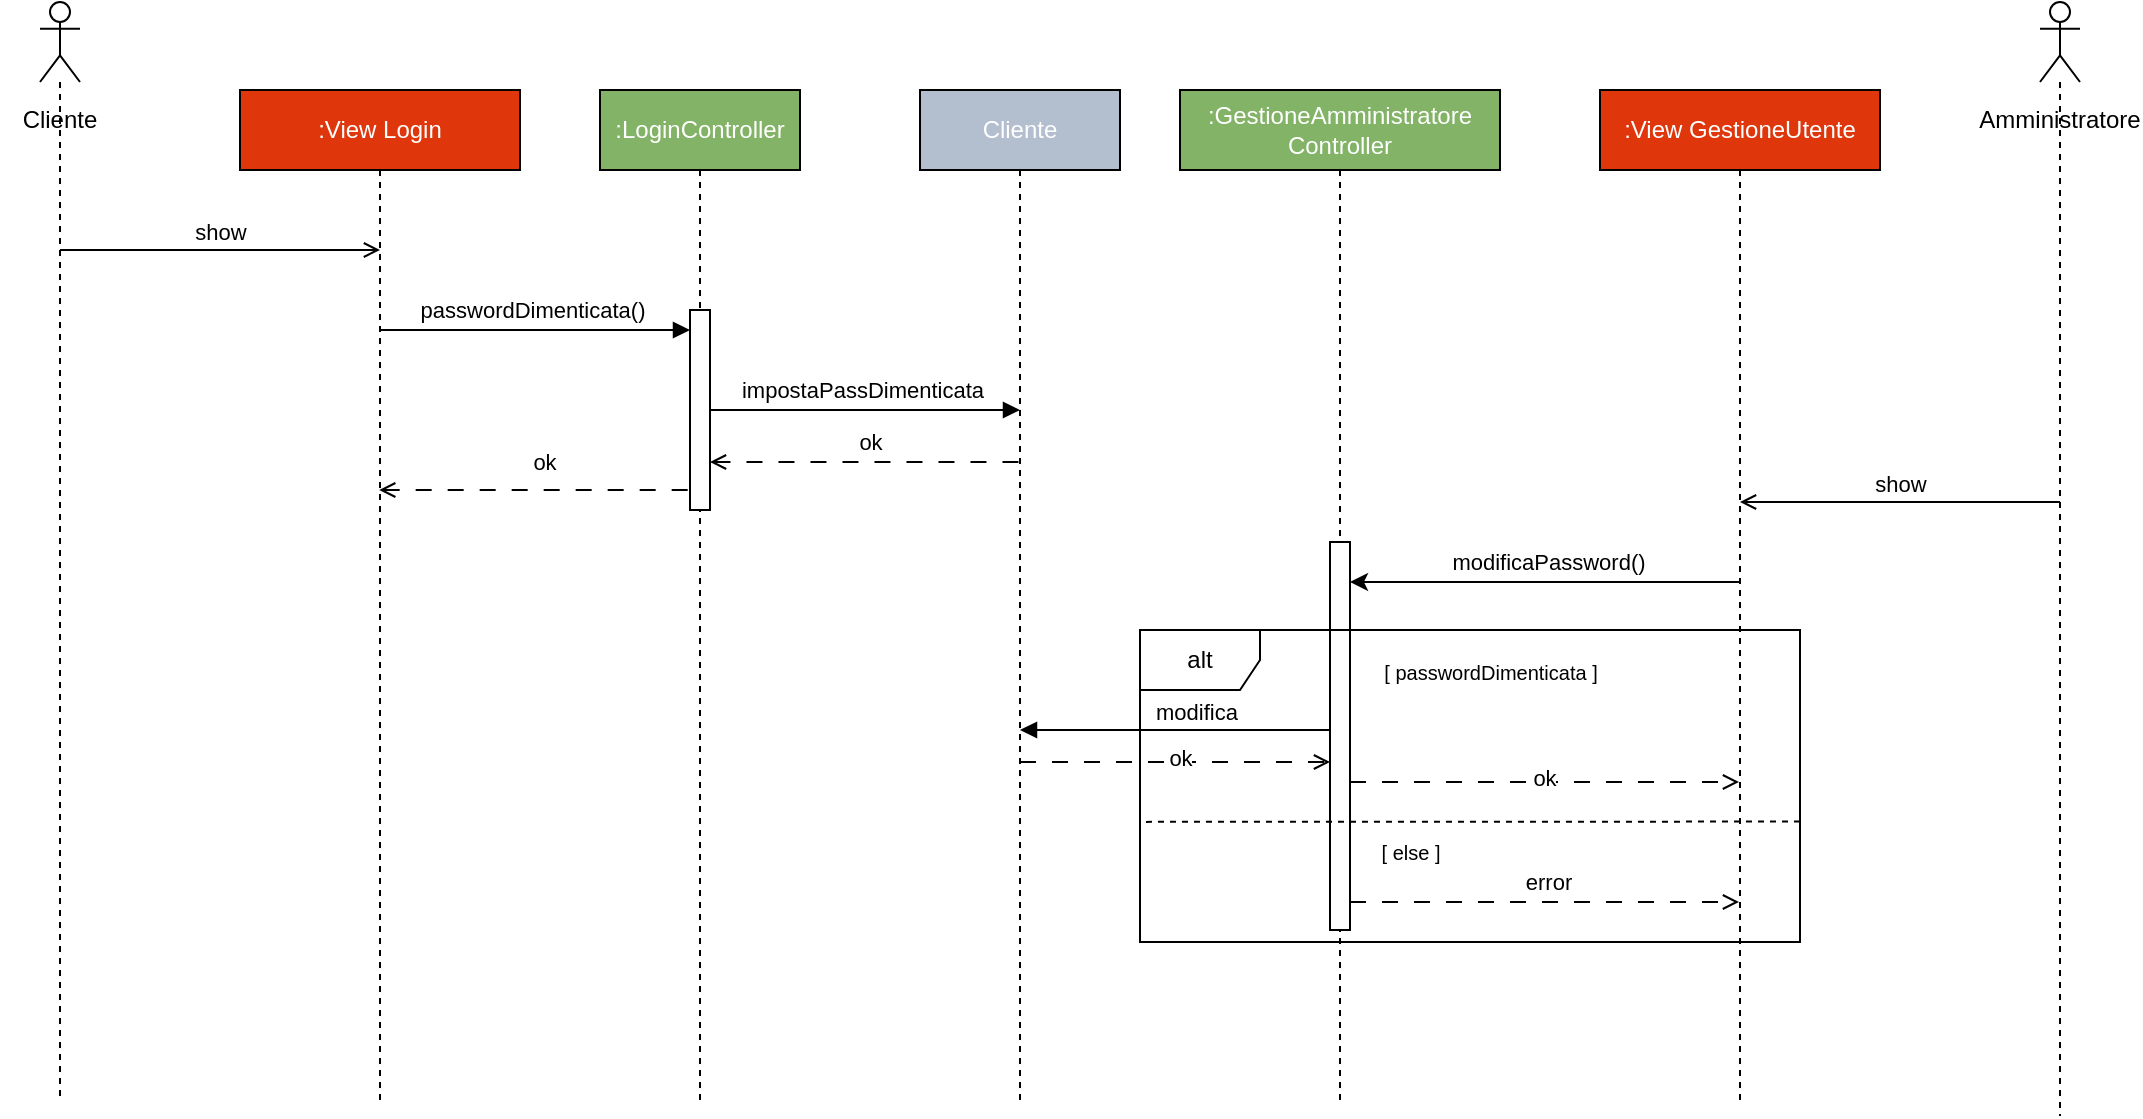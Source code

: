 <mxfile version="22.0.3" type="device">
  <diagram name="Pagina-1" id="iLGsT-EXB_Njq5UUJ8q3">
    <mxGraphModel dx="1111" dy="931" grid="1" gridSize="10" guides="1" tooltips="1" connect="1" arrows="1" fold="1" page="1" pageScale="1" pageWidth="1169" pageHeight="827" math="0" shadow="0">
      <root>
        <mxCell id="0" />
        <mxCell id="1" parent="0" />
        <mxCell id="SdENU2XEwVCzVunbPMaX-1" value="" style="shape=umlLifeline;perimeter=lifelinePerimeter;whiteSpace=wrap;html=1;container=1;dropTarget=0;collapsible=0;recursiveResize=0;outlineConnect=0;portConstraint=eastwest;newEdgeStyle={&quot;curved&quot;:0,&quot;rounded&quot;:0};participant=umlActor;" parent="1" vertex="1">
          <mxGeometry x="70" y="130" width="20" height="550" as="geometry" />
        </mxCell>
        <mxCell id="SdENU2XEwVCzVunbPMaX-2" value="Cliente" style="text;strokeColor=none;align=center;fillColor=none;html=1;verticalAlign=middle;whiteSpace=wrap;rounded=0;" parent="1" vertex="1">
          <mxGeometry x="50" y="174" width="60" height="30" as="geometry" />
        </mxCell>
        <mxCell id="SdENU2XEwVCzVunbPMaX-3" value=":View Login" style="shape=umlLifeline;perimeter=lifelinePerimeter;whiteSpace=wrap;html=1;container=1;dropTarget=0;collapsible=0;recursiveResize=0;outlineConnect=0;portConstraint=eastwest;newEdgeStyle={&quot;curved&quot;:0,&quot;rounded&quot;:0};fillColor=#E0360B;strokeColor=#000000;fontColor=#FFFFFF;" parent="1" vertex="1">
          <mxGeometry x="170" y="174" width="140" height="506" as="geometry" />
        </mxCell>
        <mxCell id="SdENU2XEwVCzVunbPMaX-4" value=":LoginController" style="shape=umlLifeline;perimeter=lifelinePerimeter;whiteSpace=wrap;html=1;container=1;dropTarget=0;collapsible=0;recursiveResize=0;outlineConnect=0;portConstraint=eastwest;newEdgeStyle={&quot;curved&quot;:0,&quot;rounded&quot;:0};fillColor=#82b366;strokeColor=#000000;fontColor=#FFFFFF;" parent="1" vertex="1">
          <mxGeometry x="350" y="174" width="100" height="506" as="geometry" />
        </mxCell>
        <mxCell id="SdENU2XEwVCzVunbPMaX-36" value="" style="html=1;points=[[0,0,0,0,5],[0,1,0,0,-5],[1,0,0,0,5],[1,1,0,0,-5]];perimeter=orthogonalPerimeter;outlineConnect=0;targetShapes=umlLifeline;portConstraint=eastwest;newEdgeStyle={&quot;curved&quot;:0,&quot;rounded&quot;:0};" parent="SdENU2XEwVCzVunbPMaX-4" vertex="1">
          <mxGeometry x="45" y="110" width="10" height="100" as="geometry" />
        </mxCell>
        <mxCell id="SdENU2XEwVCzVunbPMaX-9" value="show" style="html=1;verticalAlign=bottom;endArrow=open;curved=0;rounded=0;endFill=0;startArrow=none;startFill=0;" parent="1" source="SdENU2XEwVCzVunbPMaX-1" edge="1">
          <mxGeometry width="80" relative="1" as="geometry">
            <mxPoint x="90" y="254" as="sourcePoint" />
            <mxPoint x="240" y="254" as="targetPoint" />
          </mxGeometry>
        </mxCell>
        <mxCell id="SdENU2XEwVCzVunbPMaX-10" value="" style="html=1;verticalAlign=bottom;endArrow=block;curved=0;rounded=0;" parent="1" target="SdENU2XEwVCzVunbPMaX-36" edge="1">
          <mxGeometry width="80" relative="1" as="geometry">
            <mxPoint x="240" y="294" as="sourcePoint" />
            <mxPoint x="385" y="294" as="targetPoint" />
          </mxGeometry>
        </mxCell>
        <mxCell id="SdENU2XEwVCzVunbPMaX-11" value="passwordDimenticata()" style="edgeLabel;html=1;align=center;verticalAlign=middle;resizable=0;points=[];" parent="SdENU2XEwVCzVunbPMaX-10" vertex="1" connectable="0">
          <mxGeometry x="0.135" y="3" relative="1" as="geometry">
            <mxPoint x="-12" y="-7" as="offset" />
          </mxGeometry>
        </mxCell>
        <mxCell id="SdENU2XEwVCzVunbPMaX-12" value="" style="shape=umlLifeline;perimeter=lifelinePerimeter;whiteSpace=wrap;html=1;container=1;dropTarget=0;collapsible=0;recursiveResize=0;outlineConnect=0;portConstraint=eastwest;newEdgeStyle={&quot;curved&quot;:0,&quot;rounded&quot;:0};participant=umlActor;" parent="1" vertex="1">
          <mxGeometry x="1070" y="130" width="20" height="557" as="geometry" />
        </mxCell>
        <mxCell id="SdENU2XEwVCzVunbPMaX-13" value="Amministratore" style="text;strokeColor=none;align=center;fillColor=none;html=1;verticalAlign=middle;whiteSpace=wrap;rounded=0;" parent="1" vertex="1">
          <mxGeometry x="1050" y="174" width="60" height="30" as="geometry" />
        </mxCell>
        <mxCell id="SdENU2XEwVCzVunbPMaX-14" value=":GestioneAmministratore&lt;br&gt;Controller" style="shape=umlLifeline;perimeter=lifelinePerimeter;whiteSpace=wrap;html=1;container=1;dropTarget=0;collapsible=0;recursiveResize=0;outlineConnect=0;portConstraint=eastwest;newEdgeStyle={&quot;curved&quot;:0,&quot;rounded&quot;:0};fillColor=#82b366;strokeColor=#000000;fontColor=#FFFFFF;" parent="1" vertex="1">
          <mxGeometry x="640" y="174" width="160" height="506" as="geometry" />
        </mxCell>
        <mxCell id="V69bsKmTQDguON2kJHpL-1" value="" style="html=1;points=[[0,0,0,0,5],[0,1,0,0,-5],[1,0,0,0,5],[1,1,0,0,-5]];perimeter=orthogonalPerimeter;outlineConnect=0;targetShapes=umlLifeline;portConstraint=eastwest;newEdgeStyle={&quot;curved&quot;:0,&quot;rounded&quot;:0};" vertex="1" parent="SdENU2XEwVCzVunbPMaX-14">
          <mxGeometry x="75" y="226" width="10" height="194" as="geometry" />
        </mxCell>
        <mxCell id="SdENU2XEwVCzVunbPMaX-16" value="" style="html=1;verticalAlign=bottom;endArrow=none;curved=0;rounded=0;startArrow=open;startFill=0;endFill=0;dashed=1;dashPattern=8 8;" parent="1" edge="1">
          <mxGeometry width="80" relative="1" as="geometry">
            <mxPoint x="239.6" y="374" as="sourcePoint" />
            <mxPoint x="399.5" y="374.0" as="targetPoint" />
          </mxGeometry>
        </mxCell>
        <mxCell id="SdENU2XEwVCzVunbPMaX-17" value="ok" style="edgeLabel;html=1;align=center;verticalAlign=middle;resizable=0;points=[];" parent="SdENU2XEwVCzVunbPMaX-16" vertex="1" connectable="0">
          <mxGeometry x="-0.137" y="2" relative="1" as="geometry">
            <mxPoint x="13" y="-12" as="offset" />
          </mxGeometry>
        </mxCell>
        <mxCell id="SdENU2XEwVCzVunbPMaX-18" value="alt" style="shape=umlFrame;whiteSpace=wrap;html=1;pointerEvents=0;" parent="1" vertex="1">
          <mxGeometry x="620" y="444" width="330" height="156" as="geometry" />
        </mxCell>
        <mxCell id="SdENU2XEwVCzVunbPMaX-19" value="" style="html=1;verticalAlign=bottom;endArrow=none;curved=0;rounded=0;endFill=0;startArrow=classic;startFill=1;" parent="1" edge="1">
          <mxGeometry width="80" relative="1" as="geometry">
            <mxPoint x="725" y="420" as="sourcePoint" />
            <mxPoint x="919.5" y="420" as="targetPoint" />
          </mxGeometry>
        </mxCell>
        <mxCell id="SdENU2XEwVCzVunbPMaX-20" value="modificaPassword()" style="edgeLabel;html=1;align=center;verticalAlign=middle;resizable=0;points=[];" parent="SdENU2XEwVCzVunbPMaX-19" vertex="1" connectable="0">
          <mxGeometry x="0.135" y="3" relative="1" as="geometry">
            <mxPoint x="-12" y="-7" as="offset" />
          </mxGeometry>
        </mxCell>
        <mxCell id="SdENU2XEwVCzVunbPMaX-23" value="[ passwordDimenticata ]" style="text;html=1;align=center;verticalAlign=middle;resizable=0;points=[];autosize=1;fillColor=default;imageWidth=20;imageHeight=17;rounded=0;glass=0;shadow=0;sketch=1;curveFitting=1;jiggle=2;fontSize=10;" parent="1" vertex="1">
          <mxGeometry x="730" y="450" width="130" height="30" as="geometry" />
        </mxCell>
        <mxCell id="SdENU2XEwVCzVunbPMaX-24" value="" style="html=1;verticalAlign=bottom;endArrow=open;curved=0;rounded=0;startArrow=none;startFill=0;endFill=0;dashed=1;dashPattern=8 8;" parent="1" edge="1">
          <mxGeometry width="80" relative="1" as="geometry">
            <mxPoint x="725" y="520.0" as="sourcePoint" />
            <mxPoint x="919.5" y="520.0" as="targetPoint" />
          </mxGeometry>
        </mxCell>
        <mxCell id="SdENU2XEwVCzVunbPMaX-25" value="ok" style="edgeLabel;html=1;align=center;verticalAlign=middle;resizable=0;points=[];" parent="SdENU2XEwVCzVunbPMaX-24" vertex="1" connectable="0">
          <mxGeometry x="-0.137" y="2" relative="1" as="geometry">
            <mxPoint x="13" as="offset" />
          </mxGeometry>
        </mxCell>
        <mxCell id="SdENU2XEwVCzVunbPMaX-26" value="" style="endArrow=none;dashed=1;html=1;rounded=0;entryX=0.001;entryY=0.615;entryDx=0;entryDy=0;entryPerimeter=0;exitX=1;exitY=0.614;exitDx=0;exitDy=0;exitPerimeter=0;" parent="1" edge="1" target="SdENU2XEwVCzVunbPMaX-18" source="SdENU2XEwVCzVunbPMaX-18">
          <mxGeometry width="50" height="50" relative="1" as="geometry">
            <mxPoint x="930" y="534" as="sourcePoint" />
            <mxPoint x="620" y="534.0" as="targetPoint" />
          </mxGeometry>
        </mxCell>
        <mxCell id="SdENU2XEwVCzVunbPMaX-27" value="[ else ]" style="text;html=1;align=center;verticalAlign=middle;resizable=0;points=[];autosize=1;fillColor=default;imageWidth=20;imageHeight=17;rounded=0;glass=0;shadow=0;sketch=1;curveFitting=1;jiggle=2;fontSize=10;" parent="1" vertex="1">
          <mxGeometry x="730" y="540" width="50" height="30" as="geometry" />
        </mxCell>
        <mxCell id="SdENU2XEwVCzVunbPMaX-28" value="" style="html=1;verticalAlign=bottom;endArrow=open;curved=0;rounded=0;startArrow=none;startFill=0;endFill=0;dashed=1;dashPattern=8 8;" parent="1" edge="1">
          <mxGeometry width="80" relative="1" as="geometry">
            <mxPoint x="725" y="580.0" as="sourcePoint" />
            <mxPoint x="919.5" y="580.0" as="targetPoint" />
          </mxGeometry>
        </mxCell>
        <mxCell id="SdENU2XEwVCzVunbPMaX-30" value="error" style="edgeLabel;html=1;align=center;verticalAlign=middle;resizable=0;points=[];" parent="SdENU2XEwVCzVunbPMaX-28" vertex="1" connectable="0">
          <mxGeometry x="0.014" y="3" relative="1" as="geometry">
            <mxPoint y="-7" as="offset" />
          </mxGeometry>
        </mxCell>
        <mxCell id="SdENU2XEwVCzVunbPMaX-31" value="Cliente" style="shape=umlLifeline;perimeter=lifelinePerimeter;whiteSpace=wrap;html=1;container=1;dropTarget=0;collapsible=0;recursiveResize=0;outlineConnect=0;portConstraint=eastwest;newEdgeStyle={&quot;curved&quot;:0,&quot;rounded&quot;:0};fillColor=#B3BECF;strokeColor=#000000;fontColor=#FFFFFF;" parent="1" vertex="1">
          <mxGeometry x="510" y="174" width="100" height="506" as="geometry" />
        </mxCell>
        <mxCell id="SdENU2XEwVCzVunbPMaX-34" value="" style="html=1;verticalAlign=bottom;endArrow=block;curved=0;rounded=0;" parent="1" edge="1" source="SdENU2XEwVCzVunbPMaX-36">
          <mxGeometry width="80" relative="1" as="geometry">
            <mxPoint x="400" y="334" as="sourcePoint" />
            <mxPoint x="560" y="334" as="targetPoint" />
          </mxGeometry>
        </mxCell>
        <mxCell id="SdENU2XEwVCzVunbPMaX-35" value="impostaPassDimenticata" style="edgeLabel;html=1;align=center;verticalAlign=middle;resizable=0;points=[];" parent="SdENU2XEwVCzVunbPMaX-34" vertex="1" connectable="0">
          <mxGeometry x="0.135" y="3" relative="1" as="geometry">
            <mxPoint x="-12" y="-7" as="offset" />
          </mxGeometry>
        </mxCell>
        <mxCell id="SdENU2XEwVCzVunbPMaX-37" value="modifica" style="html=1;verticalAlign=bottom;endArrow=none;curved=0;rounded=0;startArrow=block;startFill=1;endFill=0;" parent="1" target="V69bsKmTQDguON2kJHpL-1" edge="1">
          <mxGeometry x="0.129" width="80" relative="1" as="geometry">
            <mxPoint x="560" y="494" as="sourcePoint" />
            <mxPoint x="710" y="494" as="targetPoint" />
            <mxPoint as="offset" />
          </mxGeometry>
        </mxCell>
        <mxCell id="Ghp4fT4C1qUv1tFDEpqB-1" value="" style="html=1;verticalAlign=bottom;endArrow=none;curved=0;rounded=0;startArrow=open;startFill=0;endFill=0;dashed=1;dashPattern=8 8;" parent="1" edge="1" source="SdENU2XEwVCzVunbPMaX-36">
          <mxGeometry width="80" relative="1" as="geometry">
            <mxPoint x="410" y="360" as="sourcePoint" />
            <mxPoint x="559.9" y="360.0" as="targetPoint" />
          </mxGeometry>
        </mxCell>
        <mxCell id="Ghp4fT4C1qUv1tFDEpqB-2" value="ok" style="edgeLabel;html=1;align=center;verticalAlign=middle;resizable=0;points=[];" parent="Ghp4fT4C1qUv1tFDEpqB-1" vertex="1" connectable="0">
          <mxGeometry x="-0.137" y="2" relative="1" as="geometry">
            <mxPoint x="13" y="-8" as="offset" />
          </mxGeometry>
        </mxCell>
        <mxCell id="Ghp4fT4C1qUv1tFDEpqB-3" value="" style="html=1;verticalAlign=bottom;endArrow=open;curved=0;rounded=0;startArrow=none;startFill=0;endFill=0;dashed=1;dashPattern=8 8;" parent="1" edge="1" target="V69bsKmTQDguON2kJHpL-1">
          <mxGeometry width="80" relative="1" as="geometry">
            <mxPoint x="560" y="510" as="sourcePoint" />
            <mxPoint x="710" y="510" as="targetPoint" />
          </mxGeometry>
        </mxCell>
        <mxCell id="Ghp4fT4C1qUv1tFDEpqB-4" value="ok" style="edgeLabel;html=1;align=center;verticalAlign=middle;resizable=0;points=[];" parent="Ghp4fT4C1qUv1tFDEpqB-3" vertex="1" connectable="0">
          <mxGeometry x="-0.137" y="2" relative="1" as="geometry">
            <mxPoint x="13" as="offset" />
          </mxGeometry>
        </mxCell>
        <mxCell id="d3QT-l7ormDhMDxFZR8U-1" value=":View GestioneUtente" style="shape=umlLifeline;perimeter=lifelinePerimeter;whiteSpace=wrap;html=1;container=1;dropTarget=0;collapsible=0;recursiveResize=0;outlineConnect=0;portConstraint=eastwest;newEdgeStyle={&quot;curved&quot;:0,&quot;rounded&quot;:0};fillColor=#E0360B;strokeColor=#000000;fontColor=#FFFFFF;" parent="1" vertex="1">
          <mxGeometry x="850" y="174" width="140" height="506" as="geometry" />
        </mxCell>
        <mxCell id="d3QT-l7ormDhMDxFZR8U-2" value="show" style="html=1;verticalAlign=bottom;endArrow=none;curved=0;rounded=0;endFill=0;startArrow=open;startFill=0;" parent="1" edge="1" source="d3QT-l7ormDhMDxFZR8U-1">
          <mxGeometry width="80" relative="1" as="geometry">
            <mxPoint x="940" y="380" as="sourcePoint" />
            <mxPoint x="1080" y="380" as="targetPoint" />
          </mxGeometry>
        </mxCell>
      </root>
    </mxGraphModel>
  </diagram>
</mxfile>
